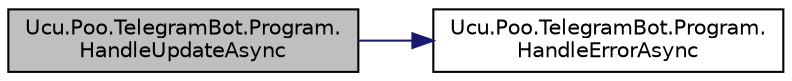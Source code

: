 digraph "Ucu.Poo.TelegramBot.Program.HandleUpdateAsync"
{
 // INTERACTIVE_SVG=YES
 // LATEX_PDF_SIZE
  edge [fontname="Helvetica",fontsize="10",labelfontname="Helvetica",labelfontsize="10"];
  node [fontname="Helvetica",fontsize="10",shape=record];
  rankdir="LR";
  Node1 [label="Ucu.Poo.TelegramBot.Program.\lHandleUpdateAsync",height=0.2,width=0.4,color="black", fillcolor="grey75", style="filled", fontcolor="black",tooltip="Maneja las actualizaciones del bot (todo lo que llega), incluyendo mensajes, ediciones de mensajes,..."];
  Node1 -> Node2 [color="midnightblue",fontsize="10",style="solid",fontname="Helvetica"];
  Node2 [label="Ucu.Poo.TelegramBot.Program.\lHandleErrorAsync",height=0.2,width=0.4,color="black", fillcolor="white", style="filled",URL="$classUcu_1_1Poo_1_1TelegramBot_1_1Program.html#a94b399f4813ec269fbeb7e693f3b6393",tooltip="Manejo de excepciones. Por ahora simplemente la imprimimos en la consola."];
}
